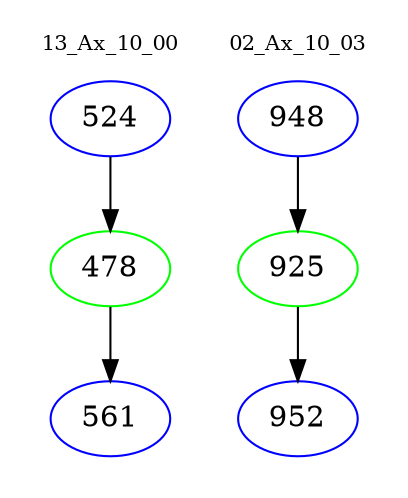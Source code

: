 digraph{
subgraph cluster_0 {
color = white
label = "13_Ax_10_00";
fontsize=10;
T0_524 [label="524", color="blue"]
T0_524 -> T0_478 [color="black"]
T0_478 [label="478", color="green"]
T0_478 -> T0_561 [color="black"]
T0_561 [label="561", color="blue"]
}
subgraph cluster_1 {
color = white
label = "02_Ax_10_03";
fontsize=10;
T1_948 [label="948", color="blue"]
T1_948 -> T1_925 [color="black"]
T1_925 [label="925", color="green"]
T1_925 -> T1_952 [color="black"]
T1_952 [label="952", color="blue"]
}
}
